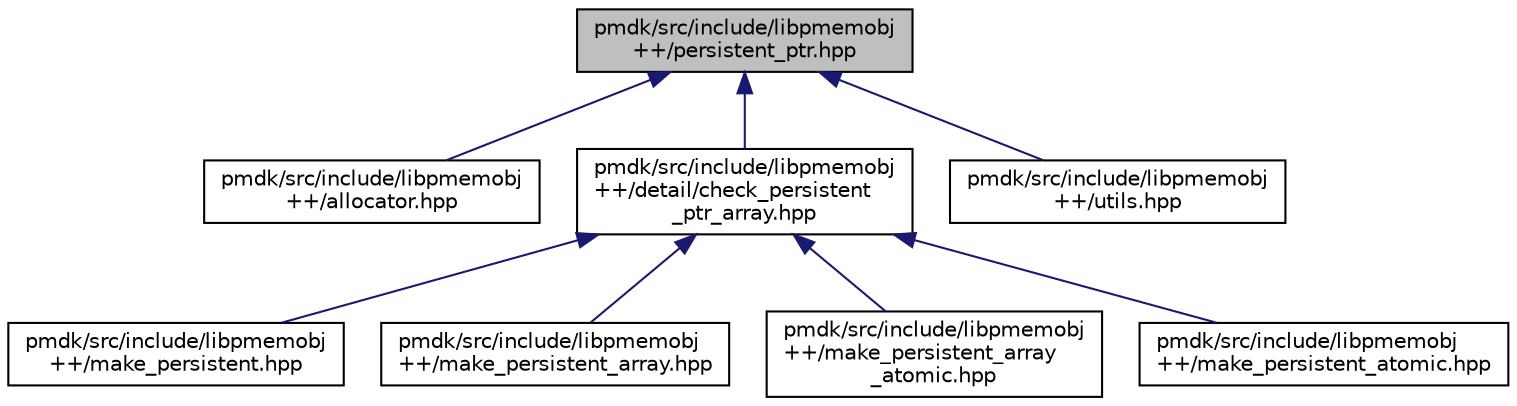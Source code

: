 digraph "pmdk/src/include/libpmemobj++/persistent_ptr.hpp"
{
  edge [fontname="Helvetica",fontsize="10",labelfontname="Helvetica",labelfontsize="10"];
  node [fontname="Helvetica",fontsize="10",shape=record];
  Node1 [label="pmdk/src/include/libpmemobj\l++/persistent_ptr.hpp",height=0.2,width=0.4,color="black", fillcolor="grey75", style="filled", fontcolor="black"];
  Node1 -> Node2 [dir="back",color="midnightblue",fontsize="10",style="solid",fontname="Helvetica"];
  Node2 [label="pmdk/src/include/libpmemobj\l++/allocator.hpp",height=0.2,width=0.4,color="black", fillcolor="white", style="filled",URL="$allocator_8hpp.html",tooltip="Persistent memory aware allocator. "];
  Node1 -> Node3 [dir="back",color="midnightblue",fontsize="10",style="solid",fontname="Helvetica"];
  Node3 [label="pmdk/src/include/libpmemobj\l++/detail/check_persistent\l_ptr_array.hpp",height=0.2,width=0.4,color="black", fillcolor="white", style="filled",URL="$check__persistent__ptr__array_8hpp.html",tooltip="Compile time type check for make_persistent. "];
  Node3 -> Node4 [dir="back",color="midnightblue",fontsize="10",style="solid",fontname="Helvetica"];
  Node4 [label="pmdk/src/include/libpmemobj\l++/make_persistent.hpp",height=0.2,width=0.4,color="black", fillcolor="white", style="filled",URL="$make__persistent_8hpp.html",tooltip="Persistent_ptr transactional allocation functions for objects. "];
  Node3 -> Node5 [dir="back",color="midnightblue",fontsize="10",style="solid",fontname="Helvetica"];
  Node5 [label="pmdk/src/include/libpmemobj\l++/make_persistent_array.hpp",height=0.2,width=0.4,color="black", fillcolor="white", style="filled",URL="$make__persistent__array_8hpp.html",tooltip="Persistent_ptr allocation functions for arrays. "];
  Node3 -> Node6 [dir="back",color="midnightblue",fontsize="10",style="solid",fontname="Helvetica"];
  Node6 [label="pmdk/src/include/libpmemobj\l++/make_persistent_array\l_atomic.hpp",height=0.2,width=0.4,color="black", fillcolor="white", style="filled",URL="$make__persistent__array__atomic_8hpp.html",tooltip="Atomic persistent_ptr allocation functions for arrays. "];
  Node3 -> Node7 [dir="back",color="midnightblue",fontsize="10",style="solid",fontname="Helvetica"];
  Node7 [label="pmdk/src/include/libpmemobj\l++/make_persistent_atomic.hpp",height=0.2,width=0.4,color="black", fillcolor="white", style="filled",URL="$make__persistent__atomic_8hpp.html",tooltip="Persistent_ptr atomic allocation functions for objects. "];
  Node1 -> Node8 [dir="back",color="midnightblue",fontsize="10",style="solid",fontname="Helvetica"];
  Node8 [label="pmdk/src/include/libpmemobj\l++/utils.hpp",height=0.2,width=0.4,color="black", fillcolor="white", style="filled",URL="$utils_8hpp.html",tooltip="Libpmemobj C++ utils. "];
}
